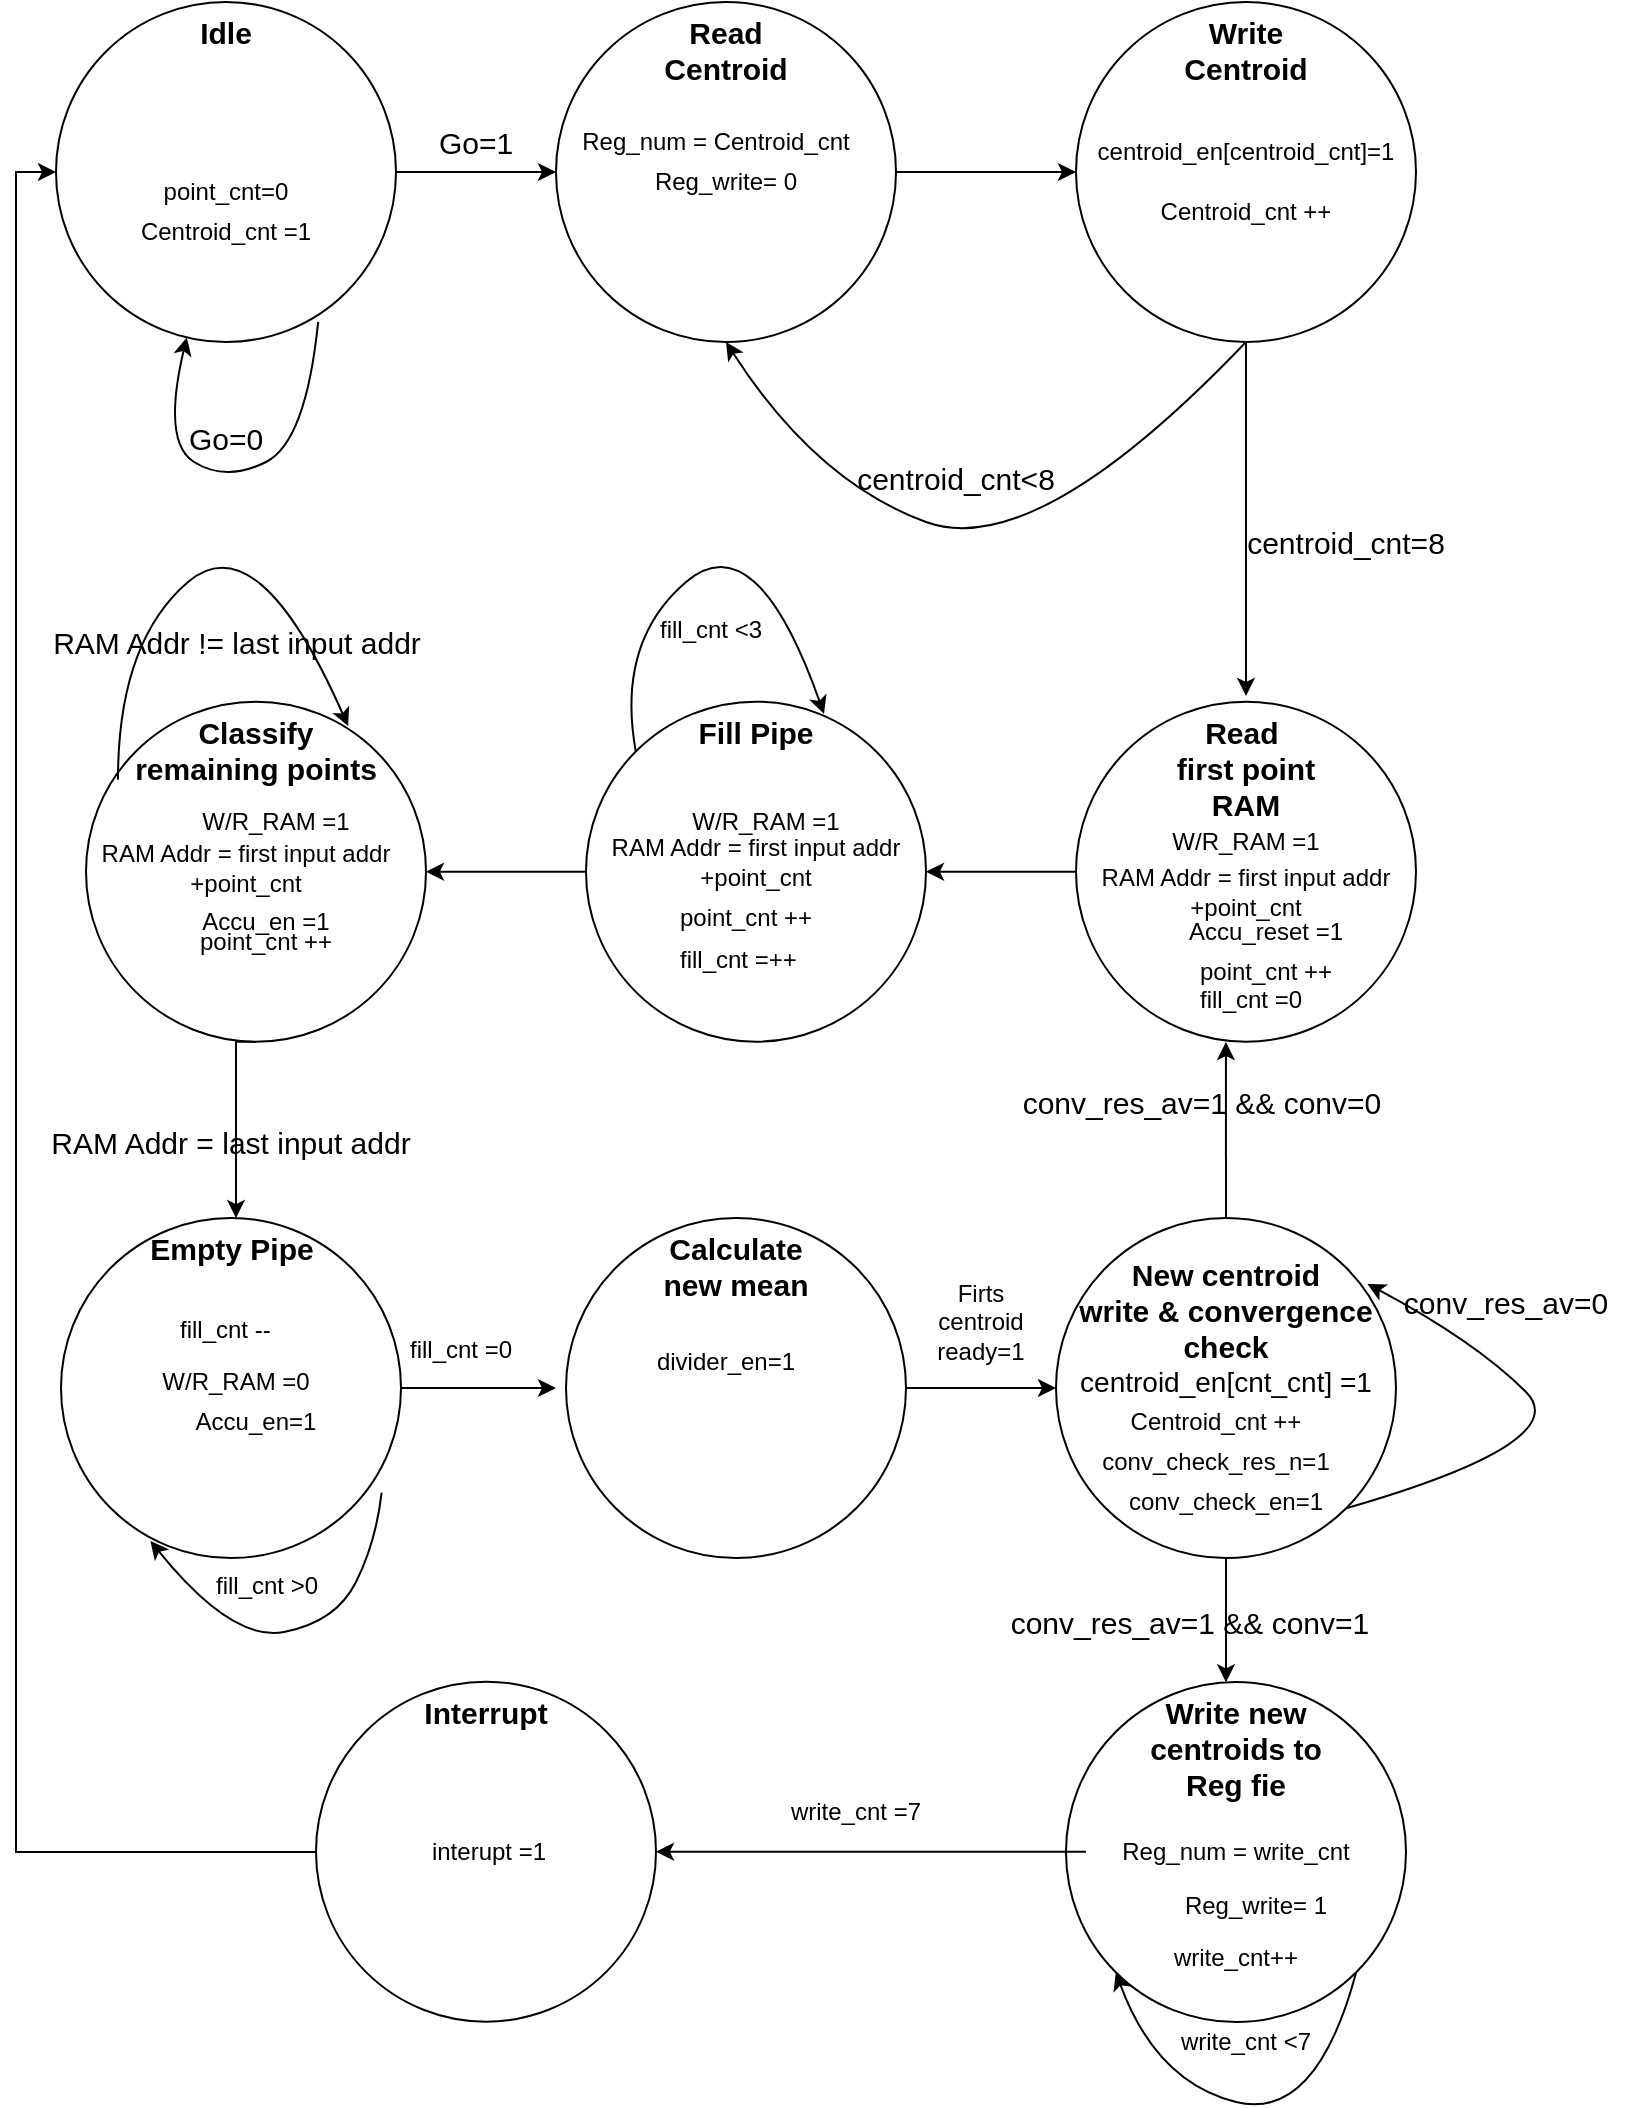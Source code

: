 <mxfile version="12.4.8" type="device"><diagram id="wjAUdtB9tVil_riYG7RJ" name="Page-1"><mxGraphModel dx="1447" dy="803" grid="1" gridSize="10" guides="1" tooltips="1" connect="1" arrows="1" fold="1" page="1" pageScale="1" pageWidth="850" pageHeight="1100" math="0" shadow="0"><root><mxCell id="0"/><mxCell id="1" parent="0"/><mxCell id="QUZo6eu2fL-QiSI8AAWM-2" value="Write new&lt;br&gt;centroids to &lt;br&gt;Reg fie" style="ellipse;whiteSpace=wrap;html=1;aspect=fixed;verticalAlign=top;fontStyle=1;fontSize=15;" vertex="1" parent="1"><mxGeometry x="555" y="880.003" width="170" height="170" as="geometry"/></mxCell><mxCell id="QUZo6eu2fL-QiSI8AAWM-1" value="Interrupt" style="ellipse;whiteSpace=wrap;html=1;aspect=fixed;verticalAlign=top;fontStyle=1;fontSize=15;" vertex="1" parent="1"><mxGeometry x="180" y="879.833" width="170" height="170" as="geometry"/></mxCell><mxCell id="4SbWlxkaNU4Wb5sSUEJD-1" value="Idle" style="ellipse;whiteSpace=wrap;html=1;aspect=fixed;verticalAlign=top;fontStyle=1;fontSize=15;" parent="1" vertex="1"><mxGeometry x="50" y="40" width="170" height="170" as="geometry"/></mxCell><mxCell id="4SbWlxkaNU4Wb5sSUEJD-2" value="Centroid_cnt =1" style="text;html=1;strokeColor=none;fillColor=none;align=center;verticalAlign=middle;whiteSpace=wrap;rounded=0;" parent="1" vertex="1"><mxGeometry x="85" y="145" width="100" height="20" as="geometry"/></mxCell><mxCell id="4SbWlxkaNU4Wb5sSUEJD-5" value="point_cnt=0" style="text;html=1;strokeColor=none;fillColor=none;align=center;verticalAlign=middle;whiteSpace=wrap;rounded=0;" parent="1" vertex="1"><mxGeometry x="85" y="125" width="100" height="20" as="geometry"/></mxCell><mxCell id="4SbWlxkaNU4Wb5sSUEJD-8" value="Read&lt;br&gt;Centroid" style="ellipse;whiteSpace=wrap;html=1;aspect=fixed;verticalAlign=top;fontStyle=1;fontSize=15;" parent="1" vertex="1"><mxGeometry x="300" y="40" width="170" height="170" as="geometry"/></mxCell><mxCell id="4SbWlxkaNU4Wb5sSUEJD-9" value="Reg_num = Centroid_cnt" style="text;html=1;strokeColor=none;fillColor=none;align=center;verticalAlign=middle;whiteSpace=wrap;rounded=0;" parent="1" vertex="1"><mxGeometry x="305" y="100" width="150" height="20" as="geometry"/></mxCell><mxCell id="4SbWlxkaNU4Wb5sSUEJD-10" value="Reg_write= 0" style="text;html=1;strokeColor=none;fillColor=none;align=center;verticalAlign=middle;whiteSpace=wrap;rounded=0;" parent="1" vertex="1"><mxGeometry x="310" y="120" width="150" height="20" as="geometry"/></mxCell><mxCell id="4SbWlxkaNU4Wb5sSUEJD-11" value="Write&lt;br&gt;Centroid" style="ellipse;whiteSpace=wrap;html=1;aspect=fixed;verticalAlign=top;fontStyle=1;fontSize=15;" parent="1" vertex="1"><mxGeometry x="560" y="40" width="170" height="170" as="geometry"/></mxCell><mxCell id="4SbWlxkaNU4Wb5sSUEJD-15" value="centroid_en[centroid_cnt]=1" style="text;html=1;strokeColor=none;fillColor=none;align=center;verticalAlign=middle;whiteSpace=wrap;rounded=0;" parent="1" vertex="1"><mxGeometry x="570" y="105" width="150" height="20" as="geometry"/></mxCell><mxCell id="4SbWlxkaNU4Wb5sSUEJD-16" value="" style="curved=1;endArrow=classic;html=1;fontSize=15;entryX=0.5;entryY=1;entryDx=0;entryDy=0;exitX=0.5;exitY=1;exitDx=0;exitDy=0;" parent="1" source="4SbWlxkaNU4Wb5sSUEJD-11" target="4SbWlxkaNU4Wb5sSUEJD-8" edge="1"><mxGeometry width="50" height="50" relative="1" as="geometry"><mxPoint x="490" y="320" as="sourcePoint"/><mxPoint x="540" y="270" as="targetPoint"/><Array as="points"><mxPoint x="540" y="320"/><mxPoint x="430" y="280"/></Array></mxGeometry></mxCell><mxCell id="4SbWlxkaNU4Wb5sSUEJD-17" value="centroid_cnt&amp;lt;8" style="text;html=1;strokeColor=none;fillColor=none;align=center;verticalAlign=middle;whiteSpace=wrap;rounded=0;fontSize=15;" parent="1" vertex="1"><mxGeometry x="480" y="267.5" width="40" height="20" as="geometry"/></mxCell><mxCell id="4SbWlxkaNU4Wb5sSUEJD-19" value="" style="endArrow=classic;html=1;fontSize=15;exitX=1;exitY=0.5;exitDx=0;exitDy=0;entryX=0;entryY=0.5;entryDx=0;entryDy=0;" parent="1" source="4SbWlxkaNU4Wb5sSUEJD-1" target="4SbWlxkaNU4Wb5sSUEJD-8" edge="1"><mxGeometry width="50" height="50" relative="1" as="geometry"><mxPoint x="240" y="140" as="sourcePoint"/><mxPoint x="290" y="90" as="targetPoint"/></mxGeometry></mxCell><mxCell id="4SbWlxkaNU4Wb5sSUEJD-20" value="" style="endArrow=classic;html=1;fontSize=15;entryX=0;entryY=0.5;entryDx=0;entryDy=0;exitX=1;exitY=0.5;exitDx=0;exitDy=0;" parent="1" source="4SbWlxkaNU4Wb5sSUEJD-8" target="4SbWlxkaNU4Wb5sSUEJD-11" edge="1"><mxGeometry width="50" height="50" relative="1" as="geometry"><mxPoint x="480" y="125" as="sourcePoint"/><mxPoint x="540" y="125" as="targetPoint"/></mxGeometry></mxCell><mxCell id="4SbWlxkaNU4Wb5sSUEJD-21" value="Centroid_cnt ++" style="text;html=1;strokeColor=none;fillColor=none;align=center;verticalAlign=middle;whiteSpace=wrap;rounded=0;" parent="1" vertex="1"><mxGeometry x="595" y="135" width="100" height="20" as="geometry"/></mxCell><mxCell id="4SbWlxkaNU4Wb5sSUEJD-22" value="Go=1" style="text;html=1;strokeColor=none;fillColor=none;align=center;verticalAlign=middle;whiteSpace=wrap;rounded=0;fontSize=15;" parent="1" vertex="1"><mxGeometry x="240" y="100" width="40" height="20" as="geometry"/></mxCell><mxCell id="4SbWlxkaNU4Wb5sSUEJD-23" value="" style="curved=1;endArrow=classic;html=1;fontSize=15;exitX=0.771;exitY=0.941;exitDx=0;exitDy=0;exitPerimeter=0;" parent="1" source="4SbWlxkaNU4Wb5sSUEJD-1" target="4SbWlxkaNU4Wb5sSUEJD-1" edge="1"><mxGeometry width="50" height="50" relative="1" as="geometry"><mxPoint x="280" y="220" as="sourcePoint"/><mxPoint x="20" y="220" as="targetPoint"/><Array as="points"><mxPoint x="175" y="260"/><mxPoint x="135" y="280"/><mxPoint x="103" y="260"/></Array></mxGeometry></mxCell><mxCell id="4SbWlxkaNU4Wb5sSUEJD-24" value="Go=0" style="text;html=1;strokeColor=none;fillColor=none;align=center;verticalAlign=middle;whiteSpace=wrap;rounded=0;fontSize=15;" parent="1" vertex="1"><mxGeometry x="115" y="247.5" width="40" height="20" as="geometry"/></mxCell><mxCell id="4SbWlxkaNU4Wb5sSUEJD-107" value="" style="edgeStyle=orthogonalEdgeStyle;rounded=0;orthogonalLoop=1;jettySize=auto;html=1;fontSize=15;" parent="1" source="4SbWlxkaNU4Wb5sSUEJD-25" target="4SbWlxkaNU4Wb5sSUEJD-32" edge="1"><mxGeometry relative="1" as="geometry"/></mxCell><mxCell id="4SbWlxkaNU4Wb5sSUEJD-25" value="Read&amp;nbsp;&lt;br&gt;first point&lt;br&gt;RAM" style="ellipse;whiteSpace=wrap;html=1;aspect=fixed;verticalAlign=top;fontStyle=1;fontSize=15;" parent="1" vertex="1"><mxGeometry x="560" y="389.833" width="170" height="170" as="geometry"/></mxCell><mxCell id="4SbWlxkaNU4Wb5sSUEJD-26" value="" style="endArrow=classic;html=1;fontSize=15;exitX=0.5;exitY=1;exitDx=0;exitDy=0;" parent="1" source="4SbWlxkaNU4Wb5sSUEJD-11" edge="1"><mxGeometry width="50" height="50" relative="1" as="geometry"><mxPoint x="670" y="310" as="sourcePoint"/><mxPoint x="645" y="387" as="targetPoint"/></mxGeometry></mxCell><mxCell id="4SbWlxkaNU4Wb5sSUEJD-27" value="centroid_cnt=8" style="text;html=1;strokeColor=none;fillColor=none;align=center;verticalAlign=middle;whiteSpace=wrap;rounded=0;fontSize=15;" parent="1" vertex="1"><mxGeometry x="675" y="300" width="40" height="20" as="geometry"/></mxCell><mxCell id="4SbWlxkaNU4Wb5sSUEJD-29" value="W/R_RAM =1" style="text;html=1;strokeColor=none;fillColor=none;align=center;verticalAlign=middle;whiteSpace=wrap;rounded=0;" parent="1" vertex="1"><mxGeometry x="570" y="450" width="150" height="20" as="geometry"/></mxCell><mxCell id="4SbWlxkaNU4Wb5sSUEJD-31" value="RAM Addr = first input addr +point_cnt" style="text;html=1;strokeColor=none;fillColor=none;align=center;verticalAlign=middle;whiteSpace=wrap;rounded=0;" parent="1" vertex="1"><mxGeometry x="570" y="475" width="150" height="20" as="geometry"/></mxCell><mxCell id="4SbWlxkaNU4Wb5sSUEJD-129" value="" style="edgeStyle=orthogonalEdgeStyle;rounded=0;orthogonalLoop=1;jettySize=auto;html=1;fontSize=12;" parent="1" source="4SbWlxkaNU4Wb5sSUEJD-32" target="4SbWlxkaNU4Wb5sSUEJD-128" edge="1"><mxGeometry relative="1" as="geometry"/></mxCell><mxCell id="4SbWlxkaNU4Wb5sSUEJD-32" value="Fill Pipe" style="ellipse;whiteSpace=wrap;html=1;aspect=fixed;verticalAlign=top;fontStyle=1;fontSize=15;" parent="1" vertex="1"><mxGeometry x="315" y="389.833" width="170" height="170" as="geometry"/></mxCell><mxCell id="4SbWlxkaNU4Wb5sSUEJD-138" style="edgeStyle=orthogonalEdgeStyle;rounded=0;orthogonalLoop=1;jettySize=auto;html=1;exitX=0.5;exitY=1;exitDx=0;exitDy=0;fontSize=12;" parent="1" source="4SbWlxkaNU4Wb5sSUEJD-128" target="4SbWlxkaNU4Wb5sSUEJD-84" edge="1"><mxGeometry relative="1" as="geometry"><Array as="points"><mxPoint x="140" y="560"/></Array></mxGeometry></mxCell><mxCell id="4SbWlxkaNU4Wb5sSUEJD-128" value="Classify&lt;br&gt;remaining points" style="ellipse;whiteSpace=wrap;html=1;aspect=fixed;verticalAlign=top;fontStyle=1;fontSize=15;" parent="1" vertex="1"><mxGeometry x="65" y="389.833" width="170" height="170" as="geometry"/></mxCell><mxCell id="QUZo6eu2fL-QiSI8AAWM-16" style="edgeStyle=orthogonalEdgeStyle;rounded=0;orthogonalLoop=1;jettySize=auto;html=1;" edge="1" parent="1" source="4SbWlxkaNU4Wb5sSUEJD-84"><mxGeometry relative="1" as="geometry"><mxPoint x="300" y="733.003" as="targetPoint"/></mxGeometry></mxCell><mxCell id="4SbWlxkaNU4Wb5sSUEJD-84" value="Empty Pipe" style="ellipse;whiteSpace=wrap;html=1;aspect=fixed;verticalAlign=top;fontStyle=1;fontSize=15;" parent="1" vertex="1"><mxGeometry x="52.5" y="648.003" width="170" height="170" as="geometry"/></mxCell><mxCell id="4SbWlxkaNU4Wb5sSUEJD-46" value="RAM Addr = last input addr" style="text;html=1;strokeColor=none;fillColor=none;align=center;verticalAlign=middle;whiteSpace=wrap;rounded=0;fontSize=15;" parent="1" vertex="1"><mxGeometry x="35" y="600" width="205" height="20" as="geometry"/></mxCell><mxCell id="QUZo6eu2fL-QiSI8AAWM-20" style="edgeStyle=orthogonalEdgeStyle;rounded=0;orthogonalLoop=1;jettySize=auto;html=1;entryX=0.136;entryY=1.167;entryDx=0;entryDy=0;entryPerimeter=0;" edge="1" parent="1" source="4SbWlxkaNU4Wb5sSUEJD-52" target="4SbWlxkaNU4Wb5sSUEJD-123"><mxGeometry relative="1" as="geometry"/></mxCell><mxCell id="QUZo6eu2fL-QiSI8AAWM-25" style="edgeStyle=orthogonalEdgeStyle;rounded=0;orthogonalLoop=1;jettySize=auto;html=1;fontSize=14;" edge="1" parent="1" source="4SbWlxkaNU4Wb5sSUEJD-52" target="QUZo6eu2fL-QiSI8AAWM-2"><mxGeometry relative="1" as="geometry"><Array as="points"><mxPoint x="635" y="860"/><mxPoint x="635" y="860"/></Array></mxGeometry></mxCell><mxCell id="4SbWlxkaNU4Wb5sSUEJD-52" value="New centroid &lt;br&gt;write &amp;amp; convergence check" style="ellipse;whiteSpace=wrap;html=1;aspect=fixed;verticalAlign=top;fontStyle=1;fontSize=15;spacingTop=13;" parent="1" vertex="1"><mxGeometry x="550" y="648.003" width="170" height="170" as="geometry"/></mxCell><mxCell id="4SbWlxkaNU4Wb5sSUEJD-64" value="Reg_write= 1" style="text;html=1;strokeColor=none;fillColor=none;align=center;verticalAlign=middle;whiteSpace=wrap;rounded=0;" parent="1" vertex="1"><mxGeometry x="575" y="982" width="150" height="20" as="geometry"/></mxCell><mxCell id="4SbWlxkaNU4Wb5sSUEJD-74" value="&lt;span style=&quot;text-align: left ; white-space: nowrap&quot;&gt;conv_res_av=1 &amp;amp;&amp;amp; conv&lt;/span&gt;=0" style="text;html=1;strokeColor=none;fillColor=none;align=center;verticalAlign=middle;whiteSpace=wrap;rounded=0;fontSize=15;" parent="1" vertex="1"><mxGeometry x="510" y="580" width="226" height="20" as="geometry"/></mxCell><mxCell id="4SbWlxkaNU4Wb5sSUEJD-76" value="" style="group" parent="1" vertex="1" connectable="0"><mxGeometry x="305" y="648.003" width="170" height="170" as="geometry"/></mxCell><mxCell id="4SbWlxkaNU4Wb5sSUEJD-48" value="Calculate&lt;br&gt;new mean" style="ellipse;whiteSpace=wrap;html=1;aspect=fixed;verticalAlign=top;fontStyle=1;fontSize=15;" parent="4SbWlxkaNU4Wb5sSUEJD-76" vertex="1"><mxGeometry width="170" height="170" as="geometry"/></mxCell><mxCell id="4SbWlxkaNU4Wb5sSUEJD-162" value="divider_en=1" style="text;html=1;strokeColor=none;fillColor=none;align=center;verticalAlign=middle;whiteSpace=wrap;rounded=0;" parent="4SbWlxkaNU4Wb5sSUEJD-76" vertex="1"><mxGeometry x="30" y="62.024" width="100" height="20" as="geometry"/></mxCell><mxCell id="4SbWlxkaNU4Wb5sSUEJD-94" value="conv_check_en=1" style="text;html=1;strokeColor=none;fillColor=none;align=center;verticalAlign=middle;whiteSpace=wrap;rounded=0;" parent="1" vertex="1"><mxGeometry x="585" y="779.5" width="100" height="20" as="geometry"/></mxCell><mxCell id="4SbWlxkaNU4Wb5sSUEJD-108" value="Accu_reset =1" style="text;html=1;strokeColor=none;fillColor=none;align=center;verticalAlign=middle;whiteSpace=wrap;rounded=0;" parent="1" vertex="1"><mxGeometry x="580" y="495" width="150" height="20" as="geometry"/></mxCell><mxCell id="4SbWlxkaNU4Wb5sSUEJD-110" value="point_cnt ++" style="text;html=1;strokeColor=none;fillColor=none;align=center;verticalAlign=middle;whiteSpace=wrap;rounded=0;" parent="1" vertex="1"><mxGeometry x="580" y="515" width="150" height="20" as="geometry"/></mxCell><mxCell id="4SbWlxkaNU4Wb5sSUEJD-119" value="RAM Addr = first input addr +point_cnt" style="text;html=1;strokeColor=none;fillColor=none;align=center;verticalAlign=middle;whiteSpace=wrap;rounded=0;" parent="1" vertex="1"><mxGeometry x="325" y="460" width="150" height="20" as="geometry"/></mxCell><mxCell id="4SbWlxkaNU4Wb5sSUEJD-122" value="point_cnt ++" style="text;html=1;strokeColor=none;fillColor=none;align=center;verticalAlign=middle;whiteSpace=wrap;rounded=0;" parent="1" vertex="1"><mxGeometry x="320" y="487.5" width="150" height="20" as="geometry"/></mxCell><mxCell id="4SbWlxkaNU4Wb5sSUEJD-123" value="fill_cnt =0" style="text;html=1;fontSize=12;" parent="1" vertex="1"><mxGeometry x="620" y="525" width="110" height="30" as="geometry"/></mxCell><mxCell id="4SbWlxkaNU4Wb5sSUEJD-124" value="fill_cnt =++" style="text;html=1;fontSize=12;" parent="1" vertex="1"><mxGeometry x="360" y="505" width="110" height="30" as="geometry"/></mxCell><mxCell id="4SbWlxkaNU4Wb5sSUEJD-125" value="" style="curved=1;endArrow=classic;html=1;fontSize=12;exitX=0;exitY=0;exitDx=0;exitDy=0;entryX=0.7;entryY=0.036;entryDx=0;entryDy=0;entryPerimeter=0;" parent="1" source="4SbWlxkaNU4Wb5sSUEJD-32" target="4SbWlxkaNU4Wb5sSUEJD-32" edge="1"><mxGeometry width="50" height="50" relative="1" as="geometry"><mxPoint x="330" y="360" as="sourcePoint"/><mxPoint x="380" y="310" as="targetPoint"/><Array as="points"><mxPoint x="330" y="360"/><mxPoint x="400" y="300"/></Array></mxGeometry></mxCell><mxCell id="4SbWlxkaNU4Wb5sSUEJD-126" value="fill_cnt &amp;lt;3" style="text;html=1;fontSize=12;" parent="1" vertex="1"><mxGeometry x="350" y="340" width="110" height="30" as="geometry"/></mxCell><mxCell id="4SbWlxkaNU4Wb5sSUEJD-132" value="RAM Addr = first input addr +point_cnt" style="text;html=1;strokeColor=none;fillColor=none;align=center;verticalAlign=middle;whiteSpace=wrap;rounded=0;" parent="1" vertex="1"><mxGeometry x="70" y="462.5" width="150" height="20" as="geometry"/></mxCell><mxCell id="4SbWlxkaNU4Wb5sSUEJD-134" value="Accu_en =1" style="text;html=1;strokeColor=none;fillColor=none;align=center;verticalAlign=middle;whiteSpace=wrap;rounded=0;" parent="1" vertex="1"><mxGeometry x="80" y="490" width="150" height="20" as="geometry"/></mxCell><mxCell id="4SbWlxkaNU4Wb5sSUEJD-135" value="point_cnt ++" style="text;html=1;strokeColor=none;fillColor=none;align=center;verticalAlign=middle;whiteSpace=wrap;rounded=0;" parent="1" vertex="1"><mxGeometry x="80" y="500" width="150" height="20" as="geometry"/></mxCell><mxCell id="4SbWlxkaNU4Wb5sSUEJD-139" value="" style="curved=1;endArrow=classic;html=1;fontSize=12;exitX=0.094;exitY=0.23;exitDx=0;exitDy=0;entryX=0.771;entryY=0.072;entryDx=0;entryDy=0;entryPerimeter=0;exitPerimeter=0;" parent="1" source="4SbWlxkaNU4Wb5sSUEJD-128" target="4SbWlxkaNU4Wb5sSUEJD-128" edge="1"><mxGeometry width="50" height="50" relative="1" as="geometry"><mxPoint x="90.896" y="414.729" as="sourcePoint"/><mxPoint x="185" y="395.953" as="targetPoint"/><Array as="points"><mxPoint x="81" y="360"/><mxPoint x="151" y="300"/></Array></mxGeometry></mxCell><mxCell id="4SbWlxkaNU4Wb5sSUEJD-140" value="RAM Addr != last input addr" style="text;html=1;strokeColor=none;fillColor=none;align=center;verticalAlign=middle;whiteSpace=wrap;rounded=0;fontSize=15;" parent="1" vertex="1"><mxGeometry x="37.5" y="350" width="205" height="20" as="geometry"/></mxCell><mxCell id="4SbWlxkaNU4Wb5sSUEJD-147" value="fill_cnt --" style="text;html=1;fontSize=12;" parent="1" vertex="1"><mxGeometry x="110" y="689.5" width="110" height="30" as="geometry"/></mxCell><mxCell id="4SbWlxkaNU4Wb5sSUEJD-150" value="fill_cnt &amp;gt;0" style="text;html=1;fontSize=12;" parent="1" vertex="1"><mxGeometry x="127.5" y="818" width="110" height="30" as="geometry"/></mxCell><mxCell id="4SbWlxkaNU4Wb5sSUEJD-151" value="fill_cnt =0" style="text;html=1;fontSize=12;" parent="1" vertex="1"><mxGeometry x="225" y="700" width="110" height="30" as="geometry"/></mxCell><mxCell id="4SbWlxkaNU4Wb5sSUEJD-155" value="Accu_en=1" style="text;html=1;strokeColor=none;fillColor=none;align=center;verticalAlign=middle;whiteSpace=wrap;rounded=0;" parent="1" vertex="1"><mxGeometry x="75" y="739.5" width="150" height="20" as="geometry"/></mxCell><mxCell id="4SbWlxkaNU4Wb5sSUEJD-62" value="write_cnt++" style="text;html=1;strokeColor=none;fillColor=none;align=center;verticalAlign=middle;whiteSpace=wrap;rounded=0;" parent="1" vertex="1"><mxGeometry x="590" y="1008.36" width="100" height="20" as="geometry"/></mxCell><mxCell id="4SbWlxkaNU4Wb5sSUEJD-161" value="Firts &lt;br&gt;centroid &lt;br&gt;ready=1" style="text;html=1;strokeColor=none;fillColor=none;align=center;verticalAlign=middle;whiteSpace=wrap;rounded=0;fontSize=12;" parent="1" vertex="1"><mxGeometry x="445" y="689.5" width="135" height="20" as="geometry"/></mxCell><mxCell id="4SbWlxkaNU4Wb5sSUEJD-59" value="centroid_en[cnt_cnt] =1" style="text;html=1;strokeColor=none;fillColor=none;align=center;verticalAlign=middle;whiteSpace=wrap;rounded=0;fontSize=14;" parent="1" vertex="1"><mxGeometry x="555" y="719.5" width="160" height="20" as="geometry"/></mxCell><mxCell id="QUZo6eu2fL-QiSI8AAWM-39" style="edgeStyle=orthogonalEdgeStyle;rounded=0;orthogonalLoop=1;jettySize=auto;html=1;entryX=0;entryY=0.5;entryDx=0;entryDy=0;fontSize=14;" edge="1" parent="1" target="4SbWlxkaNU4Wb5sSUEJD-1"><mxGeometry relative="1" as="geometry"><mxPoint x="180" y="965" as="sourcePoint"/><Array as="points"><mxPoint x="30" y="965"/><mxPoint x="30" y="125"/></Array></mxGeometry></mxCell><mxCell id="4SbWlxkaNU4Wb5sSUEJD-163" value="interupt =1" style="text;html=1;strokeColor=none;fillColor=none;align=center;verticalAlign=middle;whiteSpace=wrap;rounded=0;fontSize=12;" parent="1" vertex="1"><mxGeometry x="218" y="955" width="97" height="20" as="geometry"/></mxCell><mxCell id="vWx8ch6K7YicxeRFuseN-3" value="W/R_RAM =1" style="text;html=1;strokeColor=none;fillColor=none;align=center;verticalAlign=middle;whiteSpace=wrap;rounded=0;" parent="1" vertex="1"><mxGeometry x="330" y="440" width="150" height="20" as="geometry"/></mxCell><mxCell id="vWx8ch6K7YicxeRFuseN-4" value="W/R_RAM =1" style="text;html=1;strokeColor=none;fillColor=none;align=center;verticalAlign=middle;whiteSpace=wrap;rounded=0;" parent="1" vertex="1"><mxGeometry x="85" y="440" width="150" height="20" as="geometry"/></mxCell><mxCell id="vWx8ch6K7YicxeRFuseN-5" value="W/R_RAM =0" style="text;html=1;strokeColor=none;fillColor=none;align=center;verticalAlign=middle;whiteSpace=wrap;rounded=0;" parent="1" vertex="1"><mxGeometry x="65" y="719.5" width="150" height="20" as="geometry"/></mxCell><mxCell id="QUZo6eu2fL-QiSI8AAWM-35" style="edgeStyle=orthogonalEdgeStyle;rounded=0;orthogonalLoop=1;jettySize=auto;html=1;entryX=1;entryY=0.5;entryDx=0;entryDy=0;fontSize=14;" edge="1" parent="1" source="QUZo6eu2fL-QiSI8AAWM-5" target="QUZo6eu2fL-QiSI8AAWM-1"><mxGeometry relative="1" as="geometry"/></mxCell><mxCell id="QUZo6eu2fL-QiSI8AAWM-5" value="Reg_num = write_cnt" style="text;html=1;strokeColor=none;fillColor=none;align=center;verticalAlign=middle;whiteSpace=wrap;rounded=0;" vertex="1" parent="1"><mxGeometry x="565" y="954.83" width="150" height="20" as="geometry"/></mxCell><mxCell id="QUZo6eu2fL-QiSI8AAWM-13" value="" style="curved=1;endArrow=classic;html=1;fontSize=12;exitX=0.943;exitY=0.808;exitDx=0;exitDy=0;entryX=0.263;entryY=0.95;entryDx=0;entryDy=0;entryPerimeter=0;exitPerimeter=0;" edge="1" parent="1" source="4SbWlxkaNU4Wb5sSUEJD-84" target="4SbWlxkaNU4Wb5sSUEJD-84"><mxGeometry width="50" height="50" relative="1" as="geometry"><mxPoint x="180.004" y="809.999" as="sourcePoint"/><mxPoint x="194.53" y="912.263" as="targetPoint"/><Array as="points"><mxPoint x="210" y="810"/><mxPoint x="190" y="850"/><mxPoint x="138" y="860"/></Array></mxGeometry></mxCell><mxCell id="QUZo6eu2fL-QiSI8AAWM-17" value="" style="edgeStyle=orthogonalEdgeStyle;rounded=0;orthogonalLoop=1;jettySize=auto;html=1;" edge="1" parent="1" source="4SbWlxkaNU4Wb5sSUEJD-48" target="4SbWlxkaNU4Wb5sSUEJD-52"><mxGeometry relative="1" as="geometry"/></mxCell><mxCell id="QUZo6eu2fL-QiSI8AAWM-23" value="Centroid_cnt ++" style="text;html=1;strokeColor=none;fillColor=none;align=center;verticalAlign=middle;whiteSpace=wrap;rounded=0;" vertex="1" parent="1"><mxGeometry x="580" y="739.5" width="100" height="20" as="geometry"/></mxCell><mxCell id="QUZo6eu2fL-QiSI8AAWM-26" value="&lt;span style=&quot;text-align: left ; white-space: nowrap&quot;&gt;conv_res_av=1 &amp;amp;&amp;amp; conv&lt;/span&gt;=1" style="text;html=1;strokeColor=none;fillColor=none;align=center;verticalAlign=middle;whiteSpace=wrap;rounded=0;fontSize=15;" vertex="1" parent="1"><mxGeometry x="504" y="840" width="226" height="20" as="geometry"/></mxCell><mxCell id="QUZo6eu2fL-QiSI8AAWM-27" value="" style="curved=1;endArrow=classic;html=1;fontSize=14;exitX=1;exitY=1;exitDx=0;exitDy=0;entryX=0.916;entryY=0.194;entryDx=0;entryDy=0;entryPerimeter=0;" edge="1" parent="1" source="4SbWlxkaNU4Wb5sSUEJD-52" target="4SbWlxkaNU4Wb5sSUEJD-52"><mxGeometry width="50" height="50" relative="1" as="geometry"><mxPoint x="760" y="760" as="sourcePoint"/><mxPoint x="810" y="710" as="targetPoint"/><Array as="points"><mxPoint x="810" y="760"/><mxPoint x="760" y="710"/></Array></mxGeometry></mxCell><mxCell id="QUZo6eu2fL-QiSI8AAWM-28" value="&lt;span style=&quot;text-align: left ; white-space: nowrap&quot;&gt;conv_res_av=0&lt;/span&gt;" style="text;html=1;strokeColor=none;fillColor=none;align=center;verticalAlign=middle;whiteSpace=wrap;rounded=0;fontSize=15;" vertex="1" parent="1"><mxGeometry x="710" y="680" width="130" height="20" as="geometry"/></mxCell><mxCell id="QUZo6eu2fL-QiSI8AAWM-31" value="" style="curved=1;endArrow=classic;html=1;fontSize=14;entryX=0;entryY=1;entryDx=0;entryDy=0;exitX=1;exitY=1;exitDx=0;exitDy=0;" edge="1" parent="1" source="QUZo6eu2fL-QiSI8AAWM-2" target="QUZo6eu2fL-QiSI8AAWM-2"><mxGeometry width="50" height="50" relative="1" as="geometry"><mxPoint x="630" y="1100" as="sourcePoint"/><mxPoint x="680" y="1050" as="targetPoint"/><Array as="points"><mxPoint x="680" y="1100"/><mxPoint x="600" y="1080"/></Array></mxGeometry></mxCell><mxCell id="QUZo6eu2fL-QiSI8AAWM-33" value="conv_check_res_n=1" style="text;html=1;strokeColor=none;fillColor=none;align=center;verticalAlign=middle;whiteSpace=wrap;rounded=0;" vertex="1" parent="1"><mxGeometry x="580" y="760" width="100" height="20" as="geometry"/></mxCell><mxCell id="QUZo6eu2fL-QiSI8AAWM-34" value="write_cnt &amp;lt;7" style="text;html=1;strokeColor=none;fillColor=none;align=center;verticalAlign=middle;whiteSpace=wrap;rounded=0;" vertex="1" parent="1"><mxGeometry x="595" y="1050" width="100" height="20" as="geometry"/></mxCell><mxCell id="QUZo6eu2fL-QiSI8AAWM-36" value="write_cnt =7" style="text;html=1;strokeColor=none;fillColor=none;align=center;verticalAlign=middle;whiteSpace=wrap;rounded=0;" vertex="1" parent="1"><mxGeometry x="400" y="934.83" width="100" height="20" as="geometry"/></mxCell></root></mxGraphModel></diagram></mxfile>